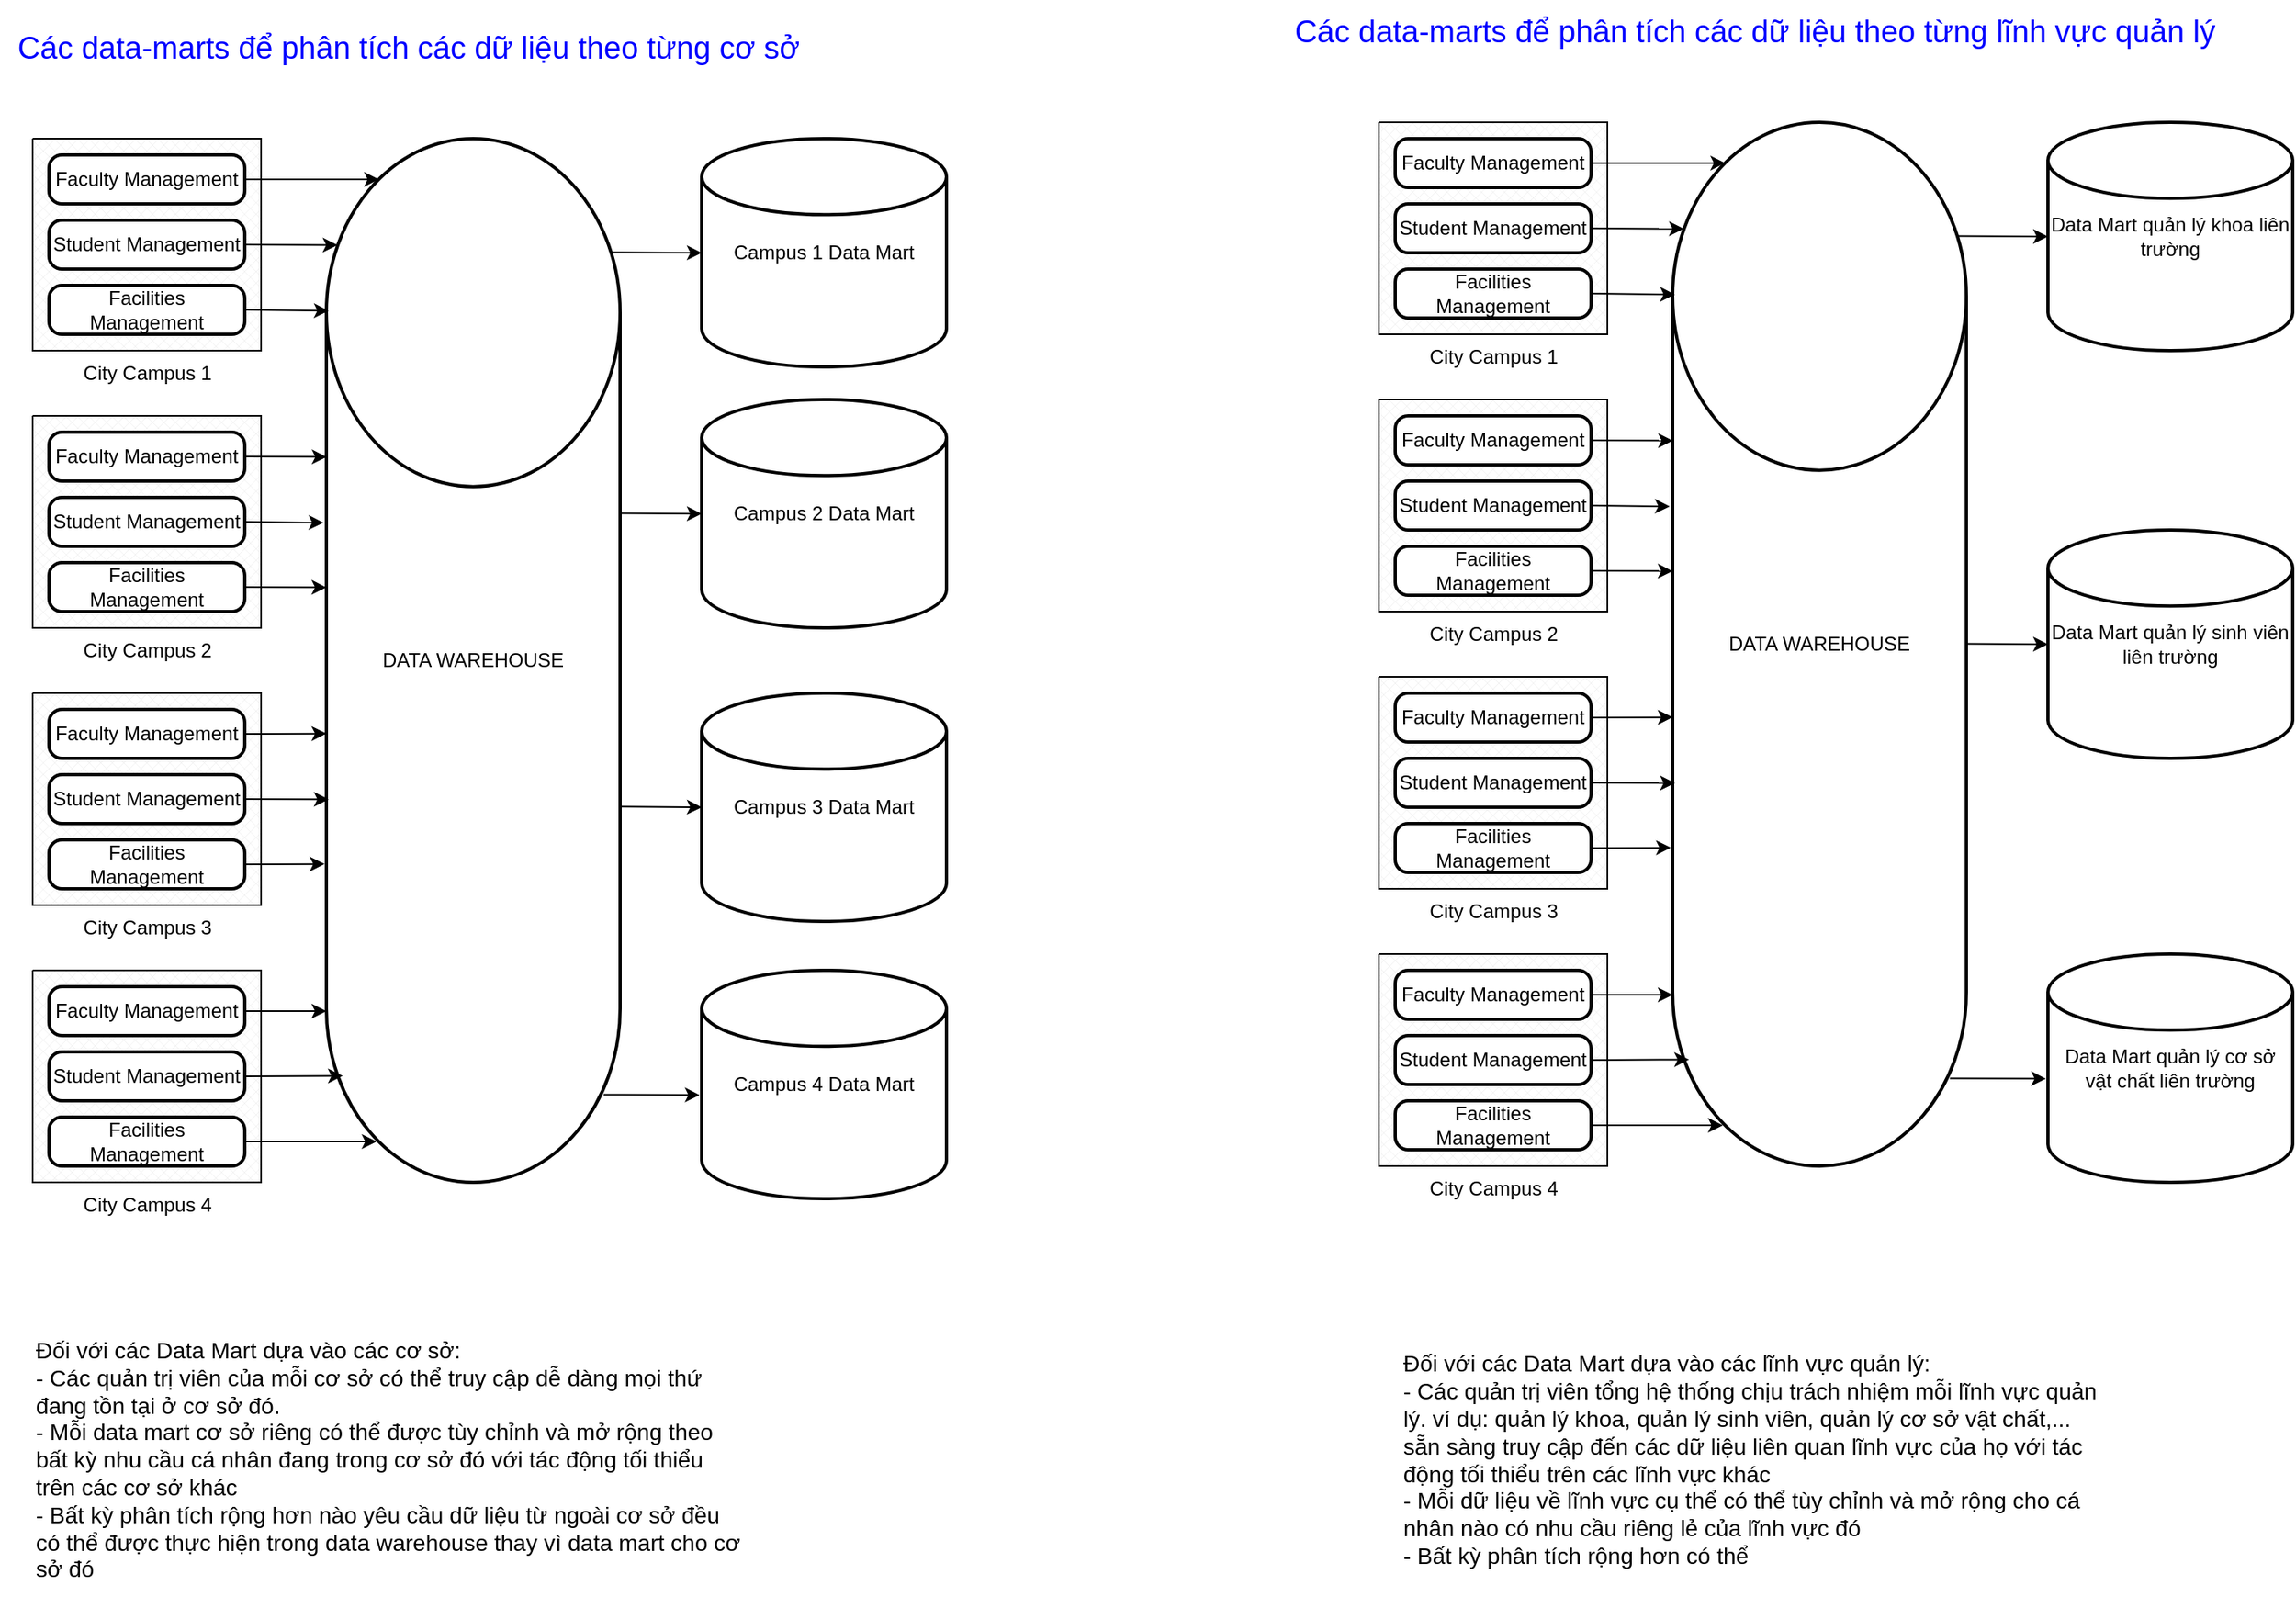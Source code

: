 <mxfile>
    <diagram id="G1k6J6d1FvON4aBr4RBC" name="Page-1">
        <mxGraphModel dx="1058" dy="345" grid="1" gridSize="10" guides="1" tooltips="1" connect="1" arrows="1" fold="1" page="1" pageScale="1" pageWidth="850" pageHeight="1100" math="0" shadow="0">
            <root>
                <mxCell id="0"/>
                <mxCell id="1" parent="0"/>
                <mxCell id="9" value="" style="group" parent="1" vertex="1" connectable="0">
                    <mxGeometry x="145" y="100" width="140" height="130" as="geometry"/>
                </mxCell>
                <mxCell id="8" value="City Campus 1" style="verticalLabelPosition=bottom;verticalAlign=top;html=1;shape=mxgraph.basic.patternFillRect;fillStyle=diagGrid;step=5;fillStrokeWidth=0.2;fillStrokeColor=#dddddd;" parent="9" vertex="1">
                    <mxGeometry width="140" height="130" as="geometry"/>
                </mxCell>
                <mxCell id="3" value="Faculty Management" style="rounded=1;whiteSpace=wrap;html=1;absoluteArcSize=1;arcSize=16;strokeWidth=2;" parent="9" vertex="1">
                    <mxGeometry x="10" y="10" width="120" height="30" as="geometry"/>
                </mxCell>
                <mxCell id="4" value="Student Management" style="rounded=1;whiteSpace=wrap;html=1;absoluteArcSize=1;arcSize=16;strokeWidth=2;" parent="9" vertex="1">
                    <mxGeometry x="10" y="50" width="120" height="30" as="geometry"/>
                </mxCell>
                <mxCell id="5" value="Facilities Management" style="rounded=1;whiteSpace=wrap;html=1;absoluteArcSize=1;arcSize=16;strokeWidth=2;" parent="9" vertex="1">
                    <mxGeometry x="10" y="90" width="120" height="30" as="geometry"/>
                </mxCell>
                <mxCell id="10" value="" style="group" parent="1" vertex="1" connectable="0">
                    <mxGeometry x="145" y="270" width="140" height="130" as="geometry"/>
                </mxCell>
                <mxCell id="11" value="City Campus 2" style="verticalLabelPosition=bottom;verticalAlign=top;html=1;shape=mxgraph.basic.patternFillRect;fillStyle=diagGrid;step=5;fillStrokeWidth=0.2;fillStrokeColor=#dddddd;" parent="10" vertex="1">
                    <mxGeometry width="140" height="130" as="geometry"/>
                </mxCell>
                <mxCell id="12" value="Faculty Management" style="rounded=1;whiteSpace=wrap;html=1;absoluteArcSize=1;arcSize=16;strokeWidth=2;" parent="10" vertex="1">
                    <mxGeometry x="10" y="10" width="120" height="30" as="geometry"/>
                </mxCell>
                <mxCell id="13" value="Student Management" style="rounded=1;whiteSpace=wrap;html=1;absoluteArcSize=1;arcSize=16;strokeWidth=2;" parent="10" vertex="1">
                    <mxGeometry x="10" y="50" width="120" height="30" as="geometry"/>
                </mxCell>
                <mxCell id="14" value="Facilities Management" style="rounded=1;whiteSpace=wrap;html=1;absoluteArcSize=1;arcSize=16;strokeWidth=2;" parent="10" vertex="1">
                    <mxGeometry x="10" y="90" width="120" height="30" as="geometry"/>
                </mxCell>
                <mxCell id="15" value="" style="group" parent="1" vertex="1" connectable="0">
                    <mxGeometry x="145" y="440" width="140" height="130" as="geometry"/>
                </mxCell>
                <mxCell id="16" value="City Campus 3" style="verticalLabelPosition=bottom;verticalAlign=top;html=1;shape=mxgraph.basic.patternFillRect;fillStyle=diagGrid;step=5;fillStrokeWidth=0.2;fillStrokeColor=#dddddd;" parent="15" vertex="1">
                    <mxGeometry width="140" height="130" as="geometry"/>
                </mxCell>
                <mxCell id="17" value="Faculty Management" style="rounded=1;whiteSpace=wrap;html=1;absoluteArcSize=1;arcSize=16;strokeWidth=2;" parent="15" vertex="1">
                    <mxGeometry x="10" y="10" width="120" height="30" as="geometry"/>
                </mxCell>
                <mxCell id="18" value="Student Management" style="rounded=1;whiteSpace=wrap;html=1;absoluteArcSize=1;arcSize=16;strokeWidth=2;" parent="15" vertex="1">
                    <mxGeometry x="10" y="50" width="120" height="30" as="geometry"/>
                </mxCell>
                <mxCell id="19" value="Facilities Management" style="rounded=1;whiteSpace=wrap;html=1;absoluteArcSize=1;arcSize=16;strokeWidth=2;" parent="15" vertex="1">
                    <mxGeometry x="10" y="90" width="120" height="30" as="geometry"/>
                </mxCell>
                <mxCell id="21" value="" style="group" parent="1" vertex="1" connectable="0">
                    <mxGeometry x="145" y="610" width="140" height="130" as="geometry"/>
                </mxCell>
                <mxCell id="22" value="City Campus 4" style="verticalLabelPosition=bottom;verticalAlign=top;html=1;shape=mxgraph.basic.patternFillRect;fillStyle=diagGrid;step=5;fillStrokeWidth=0.2;fillStrokeColor=#dddddd;" parent="21" vertex="1">
                    <mxGeometry width="140" height="130" as="geometry"/>
                </mxCell>
                <mxCell id="23" value="Faculty Management" style="rounded=1;whiteSpace=wrap;html=1;absoluteArcSize=1;arcSize=16;strokeWidth=2;" parent="21" vertex="1">
                    <mxGeometry x="10" y="10" width="120" height="30" as="geometry"/>
                </mxCell>
                <mxCell id="24" value="Student Management" style="rounded=1;whiteSpace=wrap;html=1;absoluteArcSize=1;arcSize=16;strokeWidth=2;" parent="21" vertex="1">
                    <mxGeometry x="10" y="50" width="120" height="30" as="geometry"/>
                </mxCell>
                <mxCell id="25" value="Facilities Management" style="rounded=1;whiteSpace=wrap;html=1;absoluteArcSize=1;arcSize=16;strokeWidth=2;" parent="21" vertex="1">
                    <mxGeometry x="10" y="90" width="120" height="30" as="geometry"/>
                </mxCell>
                <mxCell id="44" style="edgeStyle=none;html=1;exitX=0.968;exitY=0.109;exitDx=0;exitDy=0;exitPerimeter=0;entryX=0;entryY=0.5;entryDx=0;entryDy=0;entryPerimeter=0;" parent="1" source="26" target="27" edge="1">
                    <mxGeometry relative="1" as="geometry"/>
                </mxCell>
                <mxCell id="45" style="edgeStyle=none;html=1;exitX=1;exitY=0.359;exitDx=0;exitDy=0;exitPerimeter=0;entryX=0;entryY=0.5;entryDx=0;entryDy=0;entryPerimeter=0;" parent="1" source="26" target="28" edge="1">
                    <mxGeometry relative="1" as="geometry"/>
                </mxCell>
                <mxCell id="46" style="edgeStyle=none;html=1;exitX=1.005;exitY=0.64;exitDx=0;exitDy=0;exitPerimeter=0;entryX=0;entryY=0.5;entryDx=0;entryDy=0;entryPerimeter=0;" parent="1" source="26" target="29" edge="1">
                    <mxGeometry relative="1" as="geometry"/>
                </mxCell>
                <mxCell id="47" style="edgeStyle=none;html=1;exitX=0.944;exitY=0.916;exitDx=0;exitDy=0;exitPerimeter=0;entryX=-0.008;entryY=0.546;entryDx=0;entryDy=0;entryPerimeter=0;" parent="1" source="26" target="30" edge="1">
                    <mxGeometry relative="1" as="geometry"/>
                </mxCell>
                <mxCell id="26" value="DATA WAREHOUSE" style="strokeWidth=2;html=1;shape=mxgraph.flowchart.database;whiteSpace=wrap;" parent="1" vertex="1">
                    <mxGeometry x="325" y="100" width="180" height="640" as="geometry"/>
                </mxCell>
                <mxCell id="27" value="Campus 1 Data Mart" style="strokeWidth=2;html=1;shape=mxgraph.flowchart.database;whiteSpace=wrap;" parent="1" vertex="1">
                    <mxGeometry x="555" y="100" width="150" height="140" as="geometry"/>
                </mxCell>
                <mxCell id="28" value="Campus 2 Data Mart" style="strokeWidth=2;html=1;shape=mxgraph.flowchart.database;whiteSpace=wrap;" parent="1" vertex="1">
                    <mxGeometry x="555" y="260" width="150" height="140" as="geometry"/>
                </mxCell>
                <mxCell id="29" value="Campus 3 Data Mart" style="strokeWidth=2;html=1;shape=mxgraph.flowchart.database;whiteSpace=wrap;" parent="1" vertex="1">
                    <mxGeometry x="555" y="440" width="150" height="140" as="geometry"/>
                </mxCell>
                <mxCell id="30" value="Campus 4 Data Mart" style="strokeWidth=2;html=1;shape=mxgraph.flowchart.database;whiteSpace=wrap;" parent="1" vertex="1">
                    <mxGeometry x="555" y="610" width="150" height="140" as="geometry"/>
                </mxCell>
                <mxCell id="31" style="edgeStyle=none;html=1;exitX=1;exitY=0.5;exitDx=0;exitDy=0;entryX=0;entryY=0.836;entryDx=0;entryDy=0;entryPerimeter=0;" parent="1" source="23" target="26" edge="1">
                    <mxGeometry relative="1" as="geometry"/>
                </mxCell>
                <mxCell id="32" style="edgeStyle=none;html=1;exitX=1;exitY=0.5;exitDx=0;exitDy=0;entryX=0.056;entryY=0.898;entryDx=0;entryDy=0;entryPerimeter=0;" parent="1" source="24" target="26" edge="1">
                    <mxGeometry relative="1" as="geometry"/>
                </mxCell>
                <mxCell id="33" style="edgeStyle=none;html=1;exitX=1;exitY=0.5;exitDx=0;exitDy=0;entryX=0.171;entryY=0.961;entryDx=0;entryDy=0;entryPerimeter=0;" parent="1" source="25" target="26" edge="1">
                    <mxGeometry relative="1" as="geometry"/>
                </mxCell>
                <mxCell id="34" style="edgeStyle=none;html=1;exitX=1;exitY=0.5;exitDx=0;exitDy=0;entryX=-0.006;entryY=0.695;entryDx=0;entryDy=0;entryPerimeter=0;" parent="1" source="19" target="26" edge="1">
                    <mxGeometry relative="1" as="geometry">
                        <mxPoint x="335" y="545" as="targetPoint"/>
                    </mxGeometry>
                </mxCell>
                <mxCell id="35" style="edgeStyle=none;html=1;exitX=1;exitY=0.5;exitDx=0;exitDy=0;entryX=0.008;entryY=0.633;entryDx=0;entryDy=0;entryPerimeter=0;" parent="1" source="18" target="26" edge="1">
                    <mxGeometry relative="1" as="geometry"/>
                </mxCell>
                <mxCell id="36" style="edgeStyle=none;html=1;exitX=1;exitY=0.5;exitDx=0;exitDy=0;entryX=0;entryY=0.57;entryDx=0;entryDy=0;entryPerimeter=0;" parent="1" source="17" target="26" edge="1">
                    <mxGeometry relative="1" as="geometry"/>
                </mxCell>
                <mxCell id="37" style="edgeStyle=none;html=1;exitX=1;exitY=0.5;exitDx=0;exitDy=0;entryX=0;entryY=0.43;entryDx=0;entryDy=0;entryPerimeter=0;" parent="1" source="14" target="26" edge="1">
                    <mxGeometry relative="1" as="geometry">
                        <mxPoint x="295" y="400" as="targetPoint"/>
                    </mxGeometry>
                </mxCell>
                <mxCell id="38" style="edgeStyle=none;html=1;exitX=1;exitY=0.5;exitDx=0;exitDy=0;entryX=-0.01;entryY=0.368;entryDx=0;entryDy=0;entryPerimeter=0;" parent="1" source="13" target="26" edge="1">
                    <mxGeometry relative="1" as="geometry"/>
                </mxCell>
                <mxCell id="39" style="edgeStyle=none;html=1;exitX=1;exitY=0.5;exitDx=0;exitDy=0;entryX=0.001;entryY=0.305;entryDx=0;entryDy=0;entryPerimeter=0;" parent="1" source="12" target="26" edge="1">
                    <mxGeometry relative="1" as="geometry"/>
                </mxCell>
                <mxCell id="40" style="edgeStyle=none;html=1;exitX=1;exitY=0.5;exitDx=0;exitDy=0;entryX=0.008;entryY=0.165;entryDx=0;entryDy=0;entryPerimeter=0;" parent="1" source="5" target="26" edge="1">
                    <mxGeometry relative="1" as="geometry"/>
                </mxCell>
                <mxCell id="41" style="edgeStyle=none;html=1;exitX=1;exitY=0.5;exitDx=0;exitDy=0;entryX=0.038;entryY=0.102;entryDx=0;entryDy=0;entryPerimeter=0;" parent="1" source="4" target="26" edge="1">
                    <mxGeometry relative="1" as="geometry"/>
                </mxCell>
                <mxCell id="42" style="edgeStyle=none;html=1;exitX=1;exitY=0.5;exitDx=0;exitDy=0;entryX=0.179;entryY=0.039;entryDx=0;entryDy=0;entryPerimeter=0;" parent="1" source="3" target="26" edge="1">
                    <mxGeometry relative="1" as="geometry">
                        <mxPoint x="315" y="110" as="targetPoint"/>
                    </mxGeometry>
                </mxCell>
                <mxCell id="51" value="&lt;span style=&quot;font-size: 14px;&quot;&gt;Đối với các Data Mart dựa vào các cơ sở:&lt;/span&gt;&lt;br style=&quot;border-color: var(--border-color); font-size: 14px;&quot;&gt;&lt;div style=&quot;border-color: var(--border-color); font-size: 14px;&quot;&gt;&lt;span style=&quot;background-color: initial; font-size: 14px;&quot;&gt;- Các quản trị viên của mỗi cơ sở có thể truy cập dễ dàng mọi thứ đang tồn tại ở cơ sở đó.&lt;/span&gt;&lt;br style=&quot;font-size: 14px;&quot;&gt;&lt;/div&gt;&lt;div style=&quot;border-color: var(--border-color); font-size: 14px;&quot;&gt;&lt;span style=&quot;background-color: initial; font-size: 14px;&quot;&gt;- Mỗi data mart cơ sở riêng có thể được tùy chỉnh và mở rộng theo bất kỳ nhu cầu cá nhân đang trong cơ sở đó với tác động tối thiểu trên các cơ sở khác&lt;/span&gt;&lt;/div&gt;&lt;div style=&quot;border-color: var(--border-color); font-size: 14px;&quot;&gt;&lt;span style=&quot;background-color: initial; font-size: 14px;&quot;&gt;- Bất kỳ phân tích rộng hơn nào yêu cầu dữ liệu từ ngoài cơ sở đều có thể được thực hiện trong data warehouse thay vì data mart cho cơ sở đó&lt;/span&gt;&lt;/div&gt;" style="whiteSpace=wrap;html=1;strokeColor=none;fillColor=none;align=left;fontSize=14;" parent="1" vertex="1">
                    <mxGeometry x="145" y="870" width="435" height="80" as="geometry"/>
                </mxCell>
                <mxCell id="53" value="Các data-marts để phân tích các dữ liệu theo từng cơ sở" style="text;html=1;align=center;verticalAlign=middle;resizable=0;points=[];autosize=1;strokeColor=none;fillColor=none;fontSize=19;fontColor=#0000FF;labelBorderColor=none;" parent="1" vertex="1">
                    <mxGeometry x="125" y="25" width="500" height="40" as="geometry"/>
                </mxCell>
                <mxCell id="54" value="" style="group" parent="1" vertex="1" connectable="0">
                    <mxGeometry x="970" y="90" width="140" height="130" as="geometry"/>
                </mxCell>
                <mxCell id="55" value="City Campus 1" style="verticalLabelPosition=bottom;verticalAlign=top;html=1;shape=mxgraph.basic.patternFillRect;fillStyle=diagGrid;step=5;fillStrokeWidth=0.2;fillStrokeColor=#dddddd;" parent="54" vertex="1">
                    <mxGeometry width="140" height="130" as="geometry"/>
                </mxCell>
                <mxCell id="56" value="Faculty Management" style="rounded=1;whiteSpace=wrap;html=1;absoluteArcSize=1;arcSize=16;strokeWidth=2;" parent="54" vertex="1">
                    <mxGeometry x="10" y="10" width="120" height="30" as="geometry"/>
                </mxCell>
                <mxCell id="57" value="Student Management" style="rounded=1;whiteSpace=wrap;html=1;absoluteArcSize=1;arcSize=16;strokeWidth=2;" parent="54" vertex="1">
                    <mxGeometry x="10" y="50" width="120" height="30" as="geometry"/>
                </mxCell>
                <mxCell id="58" value="Facilities Management" style="rounded=1;whiteSpace=wrap;html=1;absoluteArcSize=1;arcSize=16;strokeWidth=2;" parent="54" vertex="1">
                    <mxGeometry x="10" y="90" width="120" height="30" as="geometry"/>
                </mxCell>
                <mxCell id="59" value="" style="group" parent="1" vertex="1" connectable="0">
                    <mxGeometry x="970" y="260" width="140" height="130" as="geometry"/>
                </mxCell>
                <mxCell id="60" value="City Campus 2" style="verticalLabelPosition=bottom;verticalAlign=top;html=1;shape=mxgraph.basic.patternFillRect;fillStyle=diagGrid;step=5;fillStrokeWidth=0.2;fillStrokeColor=#dddddd;" parent="59" vertex="1">
                    <mxGeometry width="140" height="130" as="geometry"/>
                </mxCell>
                <mxCell id="61" value="Faculty Management" style="rounded=1;whiteSpace=wrap;html=1;absoluteArcSize=1;arcSize=16;strokeWidth=2;" parent="59" vertex="1">
                    <mxGeometry x="10" y="10" width="120" height="30" as="geometry"/>
                </mxCell>
                <mxCell id="62" value="Student Management" style="rounded=1;whiteSpace=wrap;html=1;absoluteArcSize=1;arcSize=16;strokeWidth=2;" parent="59" vertex="1">
                    <mxGeometry x="10" y="50" width="120" height="30" as="geometry"/>
                </mxCell>
                <mxCell id="63" value="Facilities Management" style="rounded=1;whiteSpace=wrap;html=1;absoluteArcSize=1;arcSize=16;strokeWidth=2;" parent="59" vertex="1">
                    <mxGeometry x="10" y="90" width="120" height="30" as="geometry"/>
                </mxCell>
                <mxCell id="64" value="" style="group" parent="1" vertex="1" connectable="0">
                    <mxGeometry x="970" y="430" width="140" height="130" as="geometry"/>
                </mxCell>
                <mxCell id="65" value="City Campus 3" style="verticalLabelPosition=bottom;verticalAlign=top;html=1;shape=mxgraph.basic.patternFillRect;fillStyle=diagGrid;step=5;fillStrokeWidth=0.2;fillStrokeColor=#dddddd;" parent="64" vertex="1">
                    <mxGeometry width="140" height="130" as="geometry"/>
                </mxCell>
                <mxCell id="66" value="Faculty Management" style="rounded=1;whiteSpace=wrap;html=1;absoluteArcSize=1;arcSize=16;strokeWidth=2;" parent="64" vertex="1">
                    <mxGeometry x="10" y="10" width="120" height="30" as="geometry"/>
                </mxCell>
                <mxCell id="67" value="Student Management" style="rounded=1;whiteSpace=wrap;html=1;absoluteArcSize=1;arcSize=16;strokeWidth=2;" parent="64" vertex="1">
                    <mxGeometry x="10" y="50" width="120" height="30" as="geometry"/>
                </mxCell>
                <mxCell id="68" value="Facilities Management" style="rounded=1;whiteSpace=wrap;html=1;absoluteArcSize=1;arcSize=16;strokeWidth=2;" parent="64" vertex="1">
                    <mxGeometry x="10" y="90" width="120" height="30" as="geometry"/>
                </mxCell>
                <mxCell id="69" value="" style="group" parent="1" vertex="1" connectable="0">
                    <mxGeometry x="970" y="600" width="140" height="130" as="geometry"/>
                </mxCell>
                <mxCell id="70" value="City Campus 4" style="verticalLabelPosition=bottom;verticalAlign=top;html=1;shape=mxgraph.basic.patternFillRect;fillStyle=diagGrid;step=5;fillStrokeWidth=0.2;fillStrokeColor=#dddddd;" parent="69" vertex="1">
                    <mxGeometry width="140" height="130" as="geometry"/>
                </mxCell>
                <mxCell id="71" value="Faculty Management" style="rounded=1;whiteSpace=wrap;html=1;absoluteArcSize=1;arcSize=16;strokeWidth=2;" parent="69" vertex="1">
                    <mxGeometry x="10" y="10" width="120" height="30" as="geometry"/>
                </mxCell>
                <mxCell id="72" value="Student Management" style="rounded=1;whiteSpace=wrap;html=1;absoluteArcSize=1;arcSize=16;strokeWidth=2;" parent="69" vertex="1">
                    <mxGeometry x="10" y="50" width="120" height="30" as="geometry"/>
                </mxCell>
                <mxCell id="73" value="Facilities Management" style="rounded=1;whiteSpace=wrap;html=1;absoluteArcSize=1;arcSize=16;strokeWidth=2;" parent="69" vertex="1">
                    <mxGeometry x="10" y="90" width="120" height="30" as="geometry"/>
                </mxCell>
                <mxCell id="74" style="edgeStyle=none;html=1;exitX=0.968;exitY=0.109;exitDx=0;exitDy=0;exitPerimeter=0;entryX=0;entryY=0.5;entryDx=0;entryDy=0;entryPerimeter=0;" parent="1" source="78" target="79" edge="1">
                    <mxGeometry relative="1" as="geometry"/>
                </mxCell>
                <mxCell id="75" style="edgeStyle=none;html=1;exitX=1;exitY=0.359;exitDx=0;exitDy=0;exitPerimeter=0;entryX=0;entryY=0.5;entryDx=0;entryDy=0;entryPerimeter=0;" parent="1" target="80" edge="1">
                    <mxGeometry relative="1" as="geometry">
                        <mxPoint x="1330" y="409.76" as="sourcePoint"/>
                    </mxGeometry>
                </mxCell>
                <mxCell id="77" style="edgeStyle=none;html=1;exitX=0.944;exitY=0.916;exitDx=0;exitDy=0;exitPerimeter=0;entryX=-0.008;entryY=0.546;entryDx=0;entryDy=0;entryPerimeter=0;" parent="1" source="78" target="82" edge="1">
                    <mxGeometry relative="1" as="geometry"/>
                </mxCell>
                <mxCell id="78" value="DATA WAREHOUSE" style="strokeWidth=2;html=1;shape=mxgraph.flowchart.database;whiteSpace=wrap;" parent="1" vertex="1">
                    <mxGeometry x="1150" y="90" width="180" height="640" as="geometry"/>
                </mxCell>
                <mxCell id="79" value="Data Mart quản lý khoa liên trường" style="strokeWidth=2;html=1;shape=mxgraph.flowchart.database;whiteSpace=wrap;" parent="1" vertex="1">
                    <mxGeometry x="1380" y="90" width="150" height="140" as="geometry"/>
                </mxCell>
                <mxCell id="80" value="Data Mart quản lý sinh viên liên trường" style="strokeWidth=2;html=1;shape=mxgraph.flowchart.database;whiteSpace=wrap;" parent="1" vertex="1">
                    <mxGeometry x="1380" y="340" width="150" height="140" as="geometry"/>
                </mxCell>
                <mxCell id="82" value="Data Mart quản lý cơ sở vật chất liên trường" style="strokeWidth=2;html=1;shape=mxgraph.flowchart.database;whiteSpace=wrap;" parent="1" vertex="1">
                    <mxGeometry x="1380" y="600" width="150" height="140" as="geometry"/>
                </mxCell>
                <mxCell id="83" style="edgeStyle=none;html=1;exitX=1;exitY=0.5;exitDx=0;exitDy=0;entryX=0;entryY=0.836;entryDx=0;entryDy=0;entryPerimeter=0;" parent="1" source="71" target="78" edge="1">
                    <mxGeometry relative="1" as="geometry"/>
                </mxCell>
                <mxCell id="84" style="edgeStyle=none;html=1;exitX=1;exitY=0.5;exitDx=0;exitDy=0;entryX=0.056;entryY=0.898;entryDx=0;entryDy=0;entryPerimeter=0;" parent="1" source="72" target="78" edge="1">
                    <mxGeometry relative="1" as="geometry"/>
                </mxCell>
                <mxCell id="85" style="edgeStyle=none;html=1;exitX=1;exitY=0.5;exitDx=0;exitDy=0;entryX=0.171;entryY=0.961;entryDx=0;entryDy=0;entryPerimeter=0;" parent="1" source="73" target="78" edge="1">
                    <mxGeometry relative="1" as="geometry"/>
                </mxCell>
                <mxCell id="86" style="edgeStyle=none;html=1;exitX=1;exitY=0.5;exitDx=0;exitDy=0;entryX=-0.006;entryY=0.695;entryDx=0;entryDy=0;entryPerimeter=0;" parent="1" source="68" target="78" edge="1">
                    <mxGeometry relative="1" as="geometry">
                        <mxPoint x="1160" y="535" as="targetPoint"/>
                    </mxGeometry>
                </mxCell>
                <mxCell id="87" style="edgeStyle=none;html=1;exitX=1;exitY=0.5;exitDx=0;exitDy=0;entryX=0.008;entryY=0.633;entryDx=0;entryDy=0;entryPerimeter=0;" parent="1" source="67" target="78" edge="1">
                    <mxGeometry relative="1" as="geometry"/>
                </mxCell>
                <mxCell id="88" style="edgeStyle=none;html=1;exitX=1;exitY=0.5;exitDx=0;exitDy=0;entryX=0;entryY=0.57;entryDx=0;entryDy=0;entryPerimeter=0;" parent="1" source="66" target="78" edge="1">
                    <mxGeometry relative="1" as="geometry"/>
                </mxCell>
                <mxCell id="89" style="edgeStyle=none;html=1;exitX=1;exitY=0.5;exitDx=0;exitDy=0;entryX=0;entryY=0.43;entryDx=0;entryDy=0;entryPerimeter=0;" parent="1" source="63" target="78" edge="1">
                    <mxGeometry relative="1" as="geometry">
                        <mxPoint x="1120" y="390" as="targetPoint"/>
                    </mxGeometry>
                </mxCell>
                <mxCell id="90" style="edgeStyle=none;html=1;exitX=1;exitY=0.5;exitDx=0;exitDy=0;entryX=-0.01;entryY=0.368;entryDx=0;entryDy=0;entryPerimeter=0;" parent="1" source="62" target="78" edge="1">
                    <mxGeometry relative="1" as="geometry"/>
                </mxCell>
                <mxCell id="91" style="edgeStyle=none;html=1;exitX=1;exitY=0.5;exitDx=0;exitDy=0;entryX=0.001;entryY=0.305;entryDx=0;entryDy=0;entryPerimeter=0;" parent="1" source="61" target="78" edge="1">
                    <mxGeometry relative="1" as="geometry"/>
                </mxCell>
                <mxCell id="92" style="edgeStyle=none;html=1;exitX=1;exitY=0.5;exitDx=0;exitDy=0;entryX=0.008;entryY=0.165;entryDx=0;entryDy=0;entryPerimeter=0;" parent="1" source="58" target="78" edge="1">
                    <mxGeometry relative="1" as="geometry"/>
                </mxCell>
                <mxCell id="93" style="edgeStyle=none;html=1;exitX=1;exitY=0.5;exitDx=0;exitDy=0;entryX=0.038;entryY=0.102;entryDx=0;entryDy=0;entryPerimeter=0;" parent="1" source="57" target="78" edge="1">
                    <mxGeometry relative="1" as="geometry"/>
                </mxCell>
                <mxCell id="94" style="edgeStyle=none;html=1;exitX=1;exitY=0.5;exitDx=0;exitDy=0;entryX=0.179;entryY=0.039;entryDx=0;entryDy=0;entryPerimeter=0;" parent="1" source="56" target="78" edge="1">
                    <mxGeometry relative="1" as="geometry">
                        <mxPoint x="1140" y="100" as="targetPoint"/>
                    </mxGeometry>
                </mxCell>
                <mxCell id="95" value="Các data-marts để phân tích các dữ liệu theo từng lĩnh vực quản lý" style="text;html=1;align=center;verticalAlign=middle;resizable=0;points=[];autosize=1;strokeColor=none;fillColor=none;fontSize=19;fontColor=#0000FF;labelBorderColor=none;" parent="1" vertex="1">
                    <mxGeometry x="905" y="15" width="590" height="40" as="geometry"/>
                </mxCell>
                <mxCell id="96" value="&lt;span style=&quot;font-size: 14px;&quot;&gt;Đối với các Data Mart dựa vào các lĩnh vực quản lý:&lt;/span&gt;&lt;br style=&quot;border-color: var(--border-color); font-size: 14px;&quot;&gt;&lt;div style=&quot;border-color: var(--border-color); font-size: 14px;&quot;&gt;&lt;span style=&quot;background-color: initial; font-size: 14px;&quot;&gt;- Các quản trị viên tổng hệ thống chịu trách nhiệm mỗi lĩnh vực quản lý. ví dụ: quản lý khoa, quản lý sinh viên, quản lý cơ sở vật chất,... sẵn sàng truy cập đến các dữ liệu liên quan lĩnh vực của họ với tác động tối thiểu trên các lĩnh vực khác&lt;/span&gt;&lt;/div&gt;&lt;div style=&quot;border-color: var(--border-color); font-size: 14px;&quot;&gt;&lt;span style=&quot;background-color: initial; font-size: 14px;&quot;&gt;- Mỗi dữ liệu về lĩnh vực cụ thể có thể tùy chỉnh và mở rộng cho cá nhân nào có nhu cầu riêng lẻ của lĩnh vực đó&lt;/span&gt;&lt;/div&gt;&lt;div style=&quot;border-color: var(--border-color); font-size: 14px;&quot;&gt;&lt;span style=&quot;background-color: initial; font-size: 14px;&quot;&gt;- Bất kỳ phân tích rộng hơn có thể&lt;/span&gt;&lt;/div&gt;" style="whiteSpace=wrap;html=1;strokeColor=none;fillColor=none;align=left;fontSize=14;" parent="1" vertex="1">
                    <mxGeometry x="982.5" y="820" width="435" height="180" as="geometry"/>
                </mxCell>
            </root>
        </mxGraphModel>
    </diagram>
</mxfile>